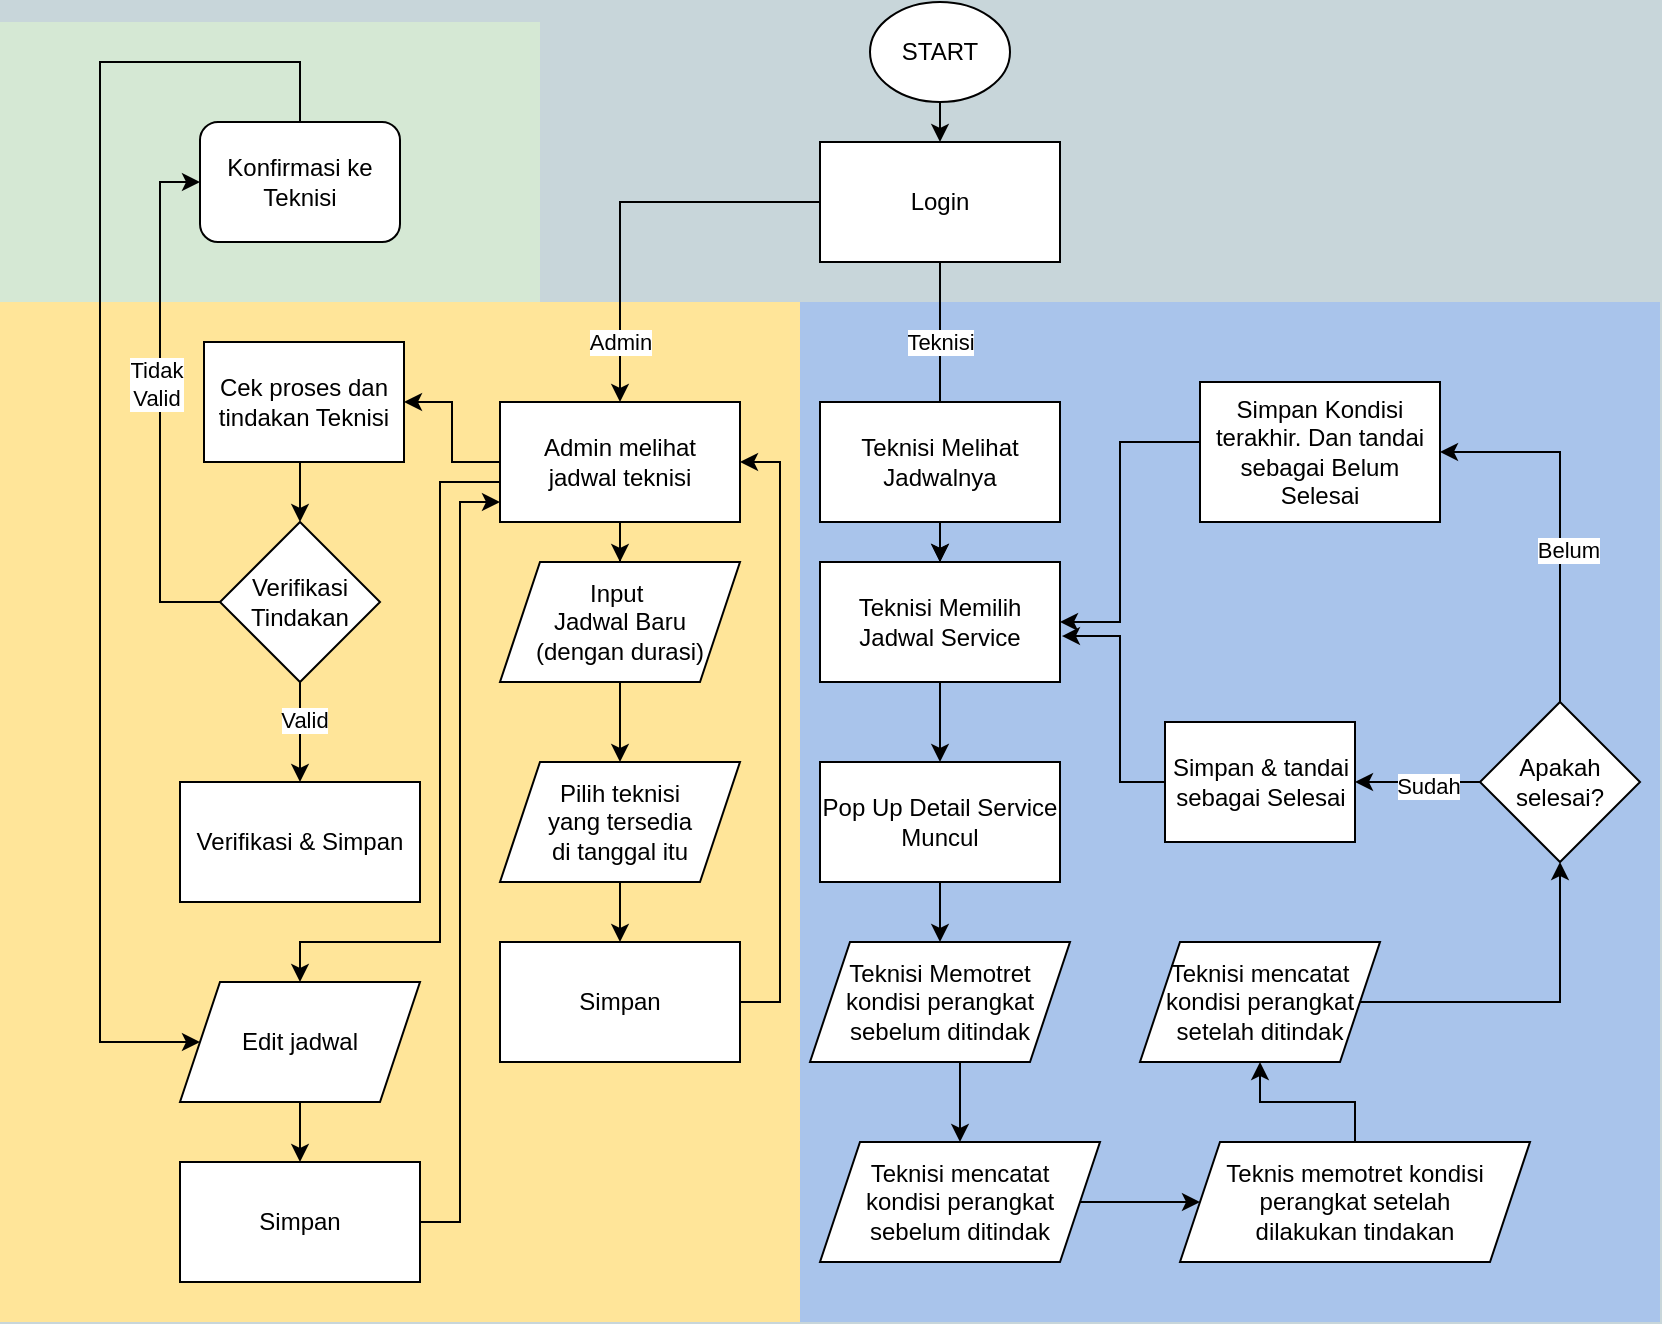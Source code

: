 <mxfile version="24.8.8">
  <diagram name="Page-1" id="kRHuVzN3NbyFUTARxabG">
    <mxGraphModel dx="1593" dy="871" grid="1" gridSize="10" guides="1" tooltips="1" connect="1" arrows="1" fold="1" page="1" pageScale="1" pageWidth="850" pageHeight="1100" background="#c8d6da" math="0" shadow="0">
      <root>
        <mxCell id="0" />
        <mxCell id="1" parent="0" />
        <mxCell id="wCIYLKi7IF3-2XbfGk_M-61" value="" style="rounded=0;whiteSpace=wrap;html=1;strokeColor=none;fillColor=#D5E8D4;" vertex="1" parent="1">
          <mxGeometry x="10" y="90" width="270" height="140" as="geometry" />
        </mxCell>
        <mxCell id="wCIYLKi7IF3-2XbfGk_M-60" value="" style="rounded=0;whiteSpace=wrap;html=1;strokeColor=none;fillColor=#FFE599;" vertex="1" parent="1">
          <mxGeometry x="10" y="230" width="400" height="510" as="geometry" />
        </mxCell>
        <mxCell id="wCIYLKi7IF3-2XbfGk_M-59" value="" style="rounded=0;whiteSpace=wrap;html=1;strokeColor=none;fillColor=#A9C4EB;" vertex="1" parent="1">
          <mxGeometry x="410" y="230" width="430" height="510" as="geometry" />
        </mxCell>
        <mxCell id="Iq69d2L0u7uSSFG06dhG-54" style="edgeStyle=orthogonalEdgeStyle;rounded=0;orthogonalLoop=1;jettySize=auto;html=1;exitX=0.5;exitY=1;exitDx=0;exitDy=0;entryX=0.5;entryY=0;entryDx=0;entryDy=0;" parent="1" source="Iq69d2L0u7uSSFG06dhG-1" target="Iq69d2L0u7uSSFG06dhG-3" edge="1">
          <mxGeometry relative="1" as="geometry" />
        </mxCell>
        <mxCell id="Iq69d2L0u7uSSFG06dhG-1" value="START" style="ellipse;whiteSpace=wrap;html=1;" parent="1" vertex="1">
          <mxGeometry x="445" y="80" width="70" height="50" as="geometry" />
        </mxCell>
        <mxCell id="Iq69d2L0u7uSSFG06dhG-37" value="" style="edgeStyle=orthogonalEdgeStyle;rounded=0;orthogonalLoop=1;jettySize=auto;html=1;" parent="1" source="Iq69d2L0u7uSSFG06dhG-3" target="Iq69d2L0u7uSSFG06dhG-5" edge="1">
          <mxGeometry relative="1" as="geometry" />
        </mxCell>
        <mxCell id="Iq69d2L0u7uSSFG06dhG-57" value="Teknisi" style="edgeLabel;html=1;align=center;verticalAlign=middle;resizable=0;points=[];" parent="Iq69d2L0u7uSSFG06dhG-37" vertex="1" connectable="0">
          <mxGeometry x="-0.514" y="1" relative="1" as="geometry">
            <mxPoint x="-1" y="3" as="offset" />
          </mxGeometry>
        </mxCell>
        <mxCell id="Iq69d2L0u7uSSFG06dhG-56" value="" style="edgeStyle=orthogonalEdgeStyle;rounded=0;orthogonalLoop=1;jettySize=auto;html=1;" parent="1" source="Iq69d2L0u7uSSFG06dhG-3" target="Iq69d2L0u7uSSFG06dhG-55" edge="1">
          <mxGeometry relative="1" as="geometry" />
        </mxCell>
        <mxCell id="wCIYLKi7IF3-2XbfGk_M-2" value="Admin" style="edgeLabel;html=1;align=center;verticalAlign=middle;resizable=0;points=[];" vertex="1" connectable="0" parent="Iq69d2L0u7uSSFG06dhG-56">
          <mxGeometry x="0.461" relative="1" as="geometry">
            <mxPoint y="24" as="offset" />
          </mxGeometry>
        </mxCell>
        <mxCell id="Iq69d2L0u7uSSFG06dhG-3" value="Login" style="rounded=0;whiteSpace=wrap;html=1;" parent="1" vertex="1">
          <mxGeometry x="420" y="150" width="120" height="60" as="geometry" />
        </mxCell>
        <mxCell id="Iq69d2L0u7uSSFG06dhG-36" value="" style="edgeStyle=orthogonalEdgeStyle;rounded=0;orthogonalLoop=1;jettySize=auto;html=1;" parent="1" source="Iq69d2L0u7uSSFG06dhG-4" target="Iq69d2L0u7uSSFG06dhG-5" edge="1">
          <mxGeometry relative="1" as="geometry" />
        </mxCell>
        <mxCell id="Iq69d2L0u7uSSFG06dhG-4" value="Teknisi Melihat Jadwalnya" style="rounded=0;whiteSpace=wrap;html=1;" parent="1" vertex="1">
          <mxGeometry x="420" y="280" width="120" height="60" as="geometry" />
        </mxCell>
        <mxCell id="Iq69d2L0u7uSSFG06dhG-7" value="" style="edgeStyle=orthogonalEdgeStyle;rounded=0;orthogonalLoop=1;jettySize=auto;html=1;" parent="1" source="Iq69d2L0u7uSSFG06dhG-5" target="Iq69d2L0u7uSSFG06dhG-6" edge="1">
          <mxGeometry relative="1" as="geometry" />
        </mxCell>
        <mxCell id="Iq69d2L0u7uSSFG06dhG-5" value="Teknisi Memilih Jadwal Service" style="rounded=0;whiteSpace=wrap;html=1;" parent="1" vertex="1">
          <mxGeometry x="420" y="360" width="120" height="60" as="geometry" />
        </mxCell>
        <mxCell id="Iq69d2L0u7uSSFG06dhG-41" value="" style="edgeStyle=orthogonalEdgeStyle;rounded=0;orthogonalLoop=1;jettySize=auto;html=1;" parent="1" source="Iq69d2L0u7uSSFG06dhG-6" target="Iq69d2L0u7uSSFG06dhG-40" edge="1">
          <mxGeometry relative="1" as="geometry" />
        </mxCell>
        <mxCell id="Iq69d2L0u7uSSFG06dhG-6" value="Pop Up Detail Service Muncul" style="rounded=0;whiteSpace=wrap;html=1;" parent="1" vertex="1">
          <mxGeometry x="420" y="460" width="120" height="60" as="geometry" />
        </mxCell>
        <mxCell id="Iq69d2L0u7uSSFG06dhG-19" value="" style="edgeStyle=orthogonalEdgeStyle;rounded=0;orthogonalLoop=1;jettySize=auto;html=1;exitX=1;exitY=0.5;exitDx=0;exitDy=0;" parent="1" source="Iq69d2L0u7uSSFG06dhG-50" target="Iq69d2L0u7uSSFG06dhG-18" edge="1">
          <mxGeometry relative="1" as="geometry">
            <mxPoint x="720" y="600" as="sourcePoint" />
          </mxGeometry>
        </mxCell>
        <mxCell id="Iq69d2L0u7uSSFG06dhG-34" value="" style="edgeStyle=orthogonalEdgeStyle;rounded=0;orthogonalLoop=1;jettySize=auto;html=1;entryX=1;entryY=0.5;entryDx=0;entryDy=0;" parent="1" source="Iq69d2L0u7uSSFG06dhG-18" target="wCIYLKi7IF3-2XbfGk_M-11" edge="1">
          <mxGeometry relative="1" as="geometry">
            <mxPoint x="695" y="470" as="targetPoint" />
          </mxGeometry>
        </mxCell>
        <mxCell id="Iq69d2L0u7uSSFG06dhG-53" value="Sudah" style="edgeLabel;html=1;align=center;verticalAlign=middle;resizable=0;points=[];" parent="Iq69d2L0u7uSSFG06dhG-34" vertex="1" connectable="0">
          <mxGeometry x="-0.164" y="2" relative="1" as="geometry">
            <mxPoint as="offset" />
          </mxGeometry>
        </mxCell>
        <mxCell id="wCIYLKi7IF3-2XbfGk_M-29" style="edgeStyle=orthogonalEdgeStyle;rounded=0;orthogonalLoop=1;jettySize=auto;html=1;entryX=1;entryY=0.5;entryDx=0;entryDy=0;" edge="1" parent="1" source="Iq69d2L0u7uSSFG06dhG-18" target="wCIYLKi7IF3-2XbfGk_M-13">
          <mxGeometry relative="1" as="geometry">
            <Array as="points">
              <mxPoint x="790" y="305" />
            </Array>
          </mxGeometry>
        </mxCell>
        <mxCell id="wCIYLKi7IF3-2XbfGk_M-30" value="Belum" style="edgeLabel;html=1;align=center;verticalAlign=middle;resizable=0;points=[];" vertex="1" connectable="0" parent="wCIYLKi7IF3-2XbfGk_M-29">
          <mxGeometry x="-0.178" y="-4" relative="1" as="geometry">
            <mxPoint as="offset" />
          </mxGeometry>
        </mxCell>
        <mxCell id="Iq69d2L0u7uSSFG06dhG-18" value="Apakah selesai?" style="rhombus;whiteSpace=wrap;html=1;rounded=0;" parent="1" vertex="1">
          <mxGeometry x="750" y="430" width="80" height="80" as="geometry" />
        </mxCell>
        <mxCell id="Iq69d2L0u7uSSFG06dhG-30" style="edgeStyle=orthogonalEdgeStyle;rounded=0;orthogonalLoop=1;jettySize=auto;html=1;entryX=1;entryY=0.5;entryDx=0;entryDy=0;" parent="1" source="wCIYLKi7IF3-2XbfGk_M-13" target="Iq69d2L0u7uSSFG06dhG-5" edge="1">
          <mxGeometry relative="1" as="geometry">
            <Array as="points">
              <mxPoint x="570" y="300" />
              <mxPoint x="570" y="390" />
            </Array>
            <mxPoint x="595" y="300" as="sourcePoint" />
          </mxGeometry>
        </mxCell>
        <mxCell id="Iq69d2L0u7uSSFG06dhG-35" style="edgeStyle=orthogonalEdgeStyle;rounded=0;orthogonalLoop=1;jettySize=auto;html=1;entryX=1.008;entryY=0.617;entryDx=0;entryDy=0;entryPerimeter=0;" parent="1" target="Iq69d2L0u7uSSFG06dhG-5" edge="1">
          <mxGeometry relative="1" as="geometry">
            <Array as="points">
              <mxPoint x="570" y="470" />
              <mxPoint x="570" y="397" />
            </Array>
            <mxPoint x="595" y="470" as="sourcePoint" />
          </mxGeometry>
        </mxCell>
        <mxCell id="Iq69d2L0u7uSSFG06dhG-43" value="" style="edgeStyle=orthogonalEdgeStyle;rounded=0;orthogonalLoop=1;jettySize=auto;html=1;" parent="1" source="Iq69d2L0u7uSSFG06dhG-40" target="Iq69d2L0u7uSSFG06dhG-42" edge="1">
          <mxGeometry relative="1" as="geometry">
            <Array as="points">
              <mxPoint x="490" y="620" />
              <mxPoint x="490" y="620" />
            </Array>
          </mxGeometry>
        </mxCell>
        <mxCell id="Iq69d2L0u7uSSFG06dhG-40" value="Teknisi Memotret kondisi perangkat sebelum ditindak" style="shape=parallelogram;perimeter=parallelogramPerimeter;whiteSpace=wrap;html=1;fixedSize=1;rounded=0;" parent="1" vertex="1">
          <mxGeometry x="415" y="550" width="130" height="60" as="geometry" />
        </mxCell>
        <mxCell id="Iq69d2L0u7uSSFG06dhG-44" value="" style="edgeStyle=orthogonalEdgeStyle;rounded=0;orthogonalLoop=1;jettySize=auto;html=1;entryX=0;entryY=0.5;entryDx=0;entryDy=0;" parent="1" source="Iq69d2L0u7uSSFG06dhG-42" target="Iq69d2L0u7uSSFG06dhG-48" edge="1">
          <mxGeometry relative="1" as="geometry">
            <mxPoint x="600" y="680" as="targetPoint" />
          </mxGeometry>
        </mxCell>
        <mxCell id="Iq69d2L0u7uSSFG06dhG-42" value="Teknisi mencatat&lt;div&gt;kondisi perangkat&lt;div&gt;sebelum ditindak&lt;/div&gt;&lt;/div&gt;" style="shape=parallelogram;perimeter=parallelogramPerimeter;whiteSpace=wrap;html=1;fixedSize=1;rounded=0;" parent="1" vertex="1">
          <mxGeometry x="420" y="650" width="140" height="60" as="geometry" />
        </mxCell>
        <mxCell id="Iq69d2L0u7uSSFG06dhG-51" value="" style="edgeStyle=orthogonalEdgeStyle;rounded=0;orthogonalLoop=1;jettySize=auto;html=1;" parent="1" source="Iq69d2L0u7uSSFG06dhG-48" target="Iq69d2L0u7uSSFG06dhG-50" edge="1">
          <mxGeometry relative="1" as="geometry" />
        </mxCell>
        <mxCell id="Iq69d2L0u7uSSFG06dhG-48" value="Teknis memotret kondisi perangkat setelah&lt;div&gt;dilakukan tindakan&lt;/div&gt;" style="shape=parallelogram;perimeter=parallelogramPerimeter;whiteSpace=wrap;html=1;fixedSize=1;" parent="1" vertex="1">
          <mxGeometry x="600" y="650" width="175" height="60" as="geometry" />
        </mxCell>
        <mxCell id="Iq69d2L0u7uSSFG06dhG-50" value="Teknisi mencatat kondisi perangkat setelah ditindak" style="shape=parallelogram;perimeter=parallelogramPerimeter;whiteSpace=wrap;html=1;fixedSize=1;" parent="1" vertex="1">
          <mxGeometry x="580" y="550" width="120" height="60" as="geometry" />
        </mxCell>
        <mxCell id="wCIYLKi7IF3-2XbfGk_M-6" value="" style="edgeStyle=orthogonalEdgeStyle;rounded=0;orthogonalLoop=1;jettySize=auto;html=1;" edge="1" parent="1" source="Iq69d2L0u7uSSFG06dhG-55" target="wCIYLKi7IF3-2XbfGk_M-5">
          <mxGeometry relative="1" as="geometry" />
        </mxCell>
        <mxCell id="wCIYLKi7IF3-2XbfGk_M-17" value="" style="edgeStyle=orthogonalEdgeStyle;rounded=0;orthogonalLoop=1;jettySize=auto;html=1;entryX=0.5;entryY=0;entryDx=0;entryDy=0;" edge="1" parent="1" source="Iq69d2L0u7uSSFG06dhG-55" target="wCIYLKi7IF3-2XbfGk_M-18">
          <mxGeometry relative="1" as="geometry">
            <mxPoint x="160" y="440" as="targetPoint" />
            <Array as="points">
              <mxPoint x="230" y="320" />
              <mxPoint x="230" y="550" />
              <mxPoint x="160" y="550" />
            </Array>
          </mxGeometry>
        </mxCell>
        <mxCell id="wCIYLKi7IF3-2XbfGk_M-32" value="" style="edgeStyle=orthogonalEdgeStyle;rounded=0;orthogonalLoop=1;jettySize=auto;html=1;" edge="1" parent="1" source="Iq69d2L0u7uSSFG06dhG-55" target="wCIYLKi7IF3-2XbfGk_M-31">
          <mxGeometry relative="1" as="geometry" />
        </mxCell>
        <mxCell id="Iq69d2L0u7uSSFG06dhG-55" value="Admin melihat&lt;div&gt;jadwal teknisi&lt;/div&gt;" style="whiteSpace=wrap;html=1;rounded=0;" parent="1" vertex="1">
          <mxGeometry x="260" y="280" width="120" height="60" as="geometry" />
        </mxCell>
        <mxCell id="wCIYLKi7IF3-2XbfGk_M-8" value="" style="edgeStyle=orthogonalEdgeStyle;rounded=0;orthogonalLoop=1;jettySize=auto;html=1;" edge="1" parent="1" source="wCIYLKi7IF3-2XbfGk_M-5" target="wCIYLKi7IF3-2XbfGk_M-7">
          <mxGeometry relative="1" as="geometry" />
        </mxCell>
        <mxCell id="wCIYLKi7IF3-2XbfGk_M-5" value="Input&amp;nbsp;&lt;div&gt;Jadwal Baru&lt;div&gt;(dengan durasi)&lt;/div&gt;&lt;/div&gt;" style="shape=parallelogram;perimeter=parallelogramPerimeter;whiteSpace=wrap;html=1;fixedSize=1;rounded=0;" vertex="1" parent="1">
          <mxGeometry x="260" y="360" width="120" height="60" as="geometry" />
        </mxCell>
        <mxCell id="wCIYLKi7IF3-2XbfGk_M-10" value="" style="edgeStyle=orthogonalEdgeStyle;rounded=0;orthogonalLoop=1;jettySize=auto;html=1;" edge="1" parent="1" source="wCIYLKi7IF3-2XbfGk_M-7" target="wCIYLKi7IF3-2XbfGk_M-9">
          <mxGeometry relative="1" as="geometry" />
        </mxCell>
        <mxCell id="wCIYLKi7IF3-2XbfGk_M-7" value="Pilih teknisi&lt;div&gt;yang tersedia&lt;/div&gt;&lt;div&gt;di tanggal itu&lt;/div&gt;" style="shape=parallelogram;perimeter=parallelogramPerimeter;whiteSpace=wrap;html=1;fixedSize=1;rounded=0;" vertex="1" parent="1">
          <mxGeometry x="260" y="460" width="120" height="60" as="geometry" />
        </mxCell>
        <mxCell id="wCIYLKi7IF3-2XbfGk_M-15" style="edgeStyle=orthogonalEdgeStyle;rounded=0;orthogonalLoop=1;jettySize=auto;html=1;exitX=1;exitY=0.5;exitDx=0;exitDy=0;entryX=1;entryY=0.5;entryDx=0;entryDy=0;" edge="1" parent="1" source="wCIYLKi7IF3-2XbfGk_M-9" target="Iq69d2L0u7uSSFG06dhG-55">
          <mxGeometry relative="1" as="geometry">
            <Array as="points">
              <mxPoint x="400" y="580" />
              <mxPoint x="400" y="310" />
            </Array>
          </mxGeometry>
        </mxCell>
        <mxCell id="wCIYLKi7IF3-2XbfGk_M-9" value="Simpan" style="whiteSpace=wrap;html=1;rounded=0;" vertex="1" parent="1">
          <mxGeometry x="260" y="550" width="120" height="60" as="geometry" />
        </mxCell>
        <mxCell id="wCIYLKi7IF3-2XbfGk_M-11" value="Simpan &amp;amp; tandai sebagai Selesai" style="rounded=0;whiteSpace=wrap;html=1;" vertex="1" parent="1">
          <mxGeometry x="592.5" y="440" width="95" height="60" as="geometry" />
        </mxCell>
        <mxCell id="wCIYLKi7IF3-2XbfGk_M-13" value="Simpan Kondisi&lt;div&gt;terakhir. Dan tandai sebagai Belum Selesai&lt;/div&gt;" style="rounded=0;whiteSpace=wrap;html=1;" vertex="1" parent="1">
          <mxGeometry x="610" y="270" width="120" height="70" as="geometry" />
        </mxCell>
        <mxCell id="wCIYLKi7IF3-2XbfGk_M-21" value="" style="edgeStyle=orthogonalEdgeStyle;rounded=0;orthogonalLoop=1;jettySize=auto;html=1;" edge="1" parent="1" source="wCIYLKi7IF3-2XbfGk_M-18" target="wCIYLKi7IF3-2XbfGk_M-20">
          <mxGeometry relative="1" as="geometry" />
        </mxCell>
        <mxCell id="wCIYLKi7IF3-2XbfGk_M-18" value="Edit jadwal" style="shape=parallelogram;perimeter=parallelogramPerimeter;whiteSpace=wrap;html=1;fixedSize=1;rounded=0;" vertex="1" parent="1">
          <mxGeometry x="100" y="570" width="120" height="60" as="geometry" />
        </mxCell>
        <mxCell id="wCIYLKi7IF3-2XbfGk_M-22" style="edgeStyle=orthogonalEdgeStyle;rounded=0;orthogonalLoop=1;jettySize=auto;html=1;exitX=1;exitY=0.5;exitDx=0;exitDy=0;" edge="1" parent="1" source="wCIYLKi7IF3-2XbfGk_M-20" target="Iq69d2L0u7uSSFG06dhG-55">
          <mxGeometry relative="1" as="geometry">
            <Array as="points">
              <mxPoint x="240" y="690" />
              <mxPoint x="240" y="330" />
            </Array>
          </mxGeometry>
        </mxCell>
        <mxCell id="wCIYLKi7IF3-2XbfGk_M-20" value="Simpan" style="whiteSpace=wrap;html=1;rounded=0;" vertex="1" parent="1">
          <mxGeometry x="100" y="660" width="120" height="60" as="geometry" />
        </mxCell>
        <mxCell id="wCIYLKi7IF3-2XbfGk_M-53" style="edgeStyle=orthogonalEdgeStyle;rounded=0;orthogonalLoop=1;jettySize=auto;html=1;exitX=0.5;exitY=1;exitDx=0;exitDy=0;entryX=0.5;entryY=0;entryDx=0;entryDy=0;" edge="1" parent="1" source="wCIYLKi7IF3-2XbfGk_M-31" target="wCIYLKi7IF3-2XbfGk_M-40">
          <mxGeometry relative="1" as="geometry" />
        </mxCell>
        <mxCell id="wCIYLKi7IF3-2XbfGk_M-31" value="Cek proses dan tindakan Teknisi" style="whiteSpace=wrap;html=1;rounded=0;" vertex="1" parent="1">
          <mxGeometry x="112" y="250" width="100" height="60" as="geometry" />
        </mxCell>
        <mxCell id="wCIYLKi7IF3-2XbfGk_M-45" value="" style="edgeStyle=orthogonalEdgeStyle;rounded=0;orthogonalLoop=1;jettySize=auto;html=1;" edge="1" parent="1" source="wCIYLKi7IF3-2XbfGk_M-40" target="wCIYLKi7IF3-2XbfGk_M-44">
          <mxGeometry relative="1" as="geometry" />
        </mxCell>
        <mxCell id="wCIYLKi7IF3-2XbfGk_M-46" value="Valid" style="edgeLabel;html=1;align=center;verticalAlign=middle;resizable=0;points=[];" vertex="1" connectable="0" parent="wCIYLKi7IF3-2XbfGk_M-45">
          <mxGeometry x="-0.233" y="2" relative="1" as="geometry">
            <mxPoint as="offset" />
          </mxGeometry>
        </mxCell>
        <mxCell id="wCIYLKi7IF3-2XbfGk_M-50" style="edgeStyle=orthogonalEdgeStyle;rounded=0;orthogonalLoop=1;jettySize=auto;html=1;exitX=0;exitY=0.5;exitDx=0;exitDy=0;entryX=0;entryY=0.5;entryDx=0;entryDy=0;" edge="1" parent="1" source="wCIYLKi7IF3-2XbfGk_M-40" target="wCIYLKi7IF3-2XbfGk_M-49">
          <mxGeometry relative="1" as="geometry" />
        </mxCell>
        <mxCell id="wCIYLKi7IF3-2XbfGk_M-51" value="Tidak&lt;div&gt;Valid&lt;/div&gt;" style="edgeLabel;html=1;align=center;verticalAlign=middle;resizable=0;points=[];fillColor=#FF9933;" vertex="1" connectable="0" parent="wCIYLKi7IF3-2XbfGk_M-50">
          <mxGeometry x="0.07" y="2" relative="1" as="geometry">
            <mxPoint as="offset" />
          </mxGeometry>
        </mxCell>
        <mxCell id="wCIYLKi7IF3-2XbfGk_M-40" value="Verifikasi&lt;div&gt;Tindakan&lt;/div&gt;" style="rhombus;whiteSpace=wrap;html=1;" vertex="1" parent="1">
          <mxGeometry x="120" y="340" width="80" height="80" as="geometry" />
        </mxCell>
        <mxCell id="wCIYLKi7IF3-2XbfGk_M-44" value="Verifikasi &amp;amp; Simpan" style="whiteSpace=wrap;html=1;" vertex="1" parent="1">
          <mxGeometry x="100" y="470" width="120" height="60" as="geometry" />
        </mxCell>
        <mxCell id="wCIYLKi7IF3-2XbfGk_M-52" style="edgeStyle=orthogonalEdgeStyle;rounded=0;orthogonalLoop=1;jettySize=auto;html=1;" edge="1" parent="1" source="wCIYLKi7IF3-2XbfGk_M-49" target="wCIYLKi7IF3-2XbfGk_M-18">
          <mxGeometry relative="1" as="geometry">
            <mxPoint x="30" y="620" as="targetPoint" />
            <Array as="points">
              <mxPoint x="160" y="110" />
              <mxPoint x="60" y="110" />
              <mxPoint x="60" y="600" />
            </Array>
          </mxGeometry>
        </mxCell>
        <mxCell id="wCIYLKi7IF3-2XbfGk_M-49" value="Konfirmasi ke&lt;div&gt;Teknisi&lt;/div&gt;" style="rounded=1;whiteSpace=wrap;html=1;" vertex="1" parent="1">
          <mxGeometry x="110" y="140" width="100" height="60" as="geometry" />
        </mxCell>
      </root>
    </mxGraphModel>
  </diagram>
</mxfile>
